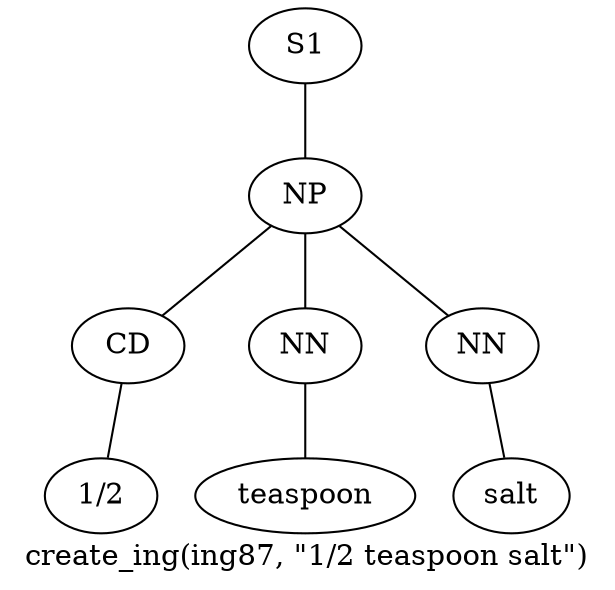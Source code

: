 graph SyntaxGraph {
	label = "create_ing(ing87, \"1/2 teaspoon salt\")";
	Node0 [label="S1"];
	Node1 [label="NP"];
	Node2 [label="CD"];
	Node3 [label="1/2"];
	Node4 [label="NN"];
	Node5 [label="teaspoon"];
	Node6 [label="NN"];
	Node7 [label="salt"];

	Node0 -- Node1;
	Node1 -- Node2;
	Node1 -- Node4;
	Node1 -- Node6;
	Node2 -- Node3;
	Node4 -- Node5;
	Node6 -- Node7;
}
